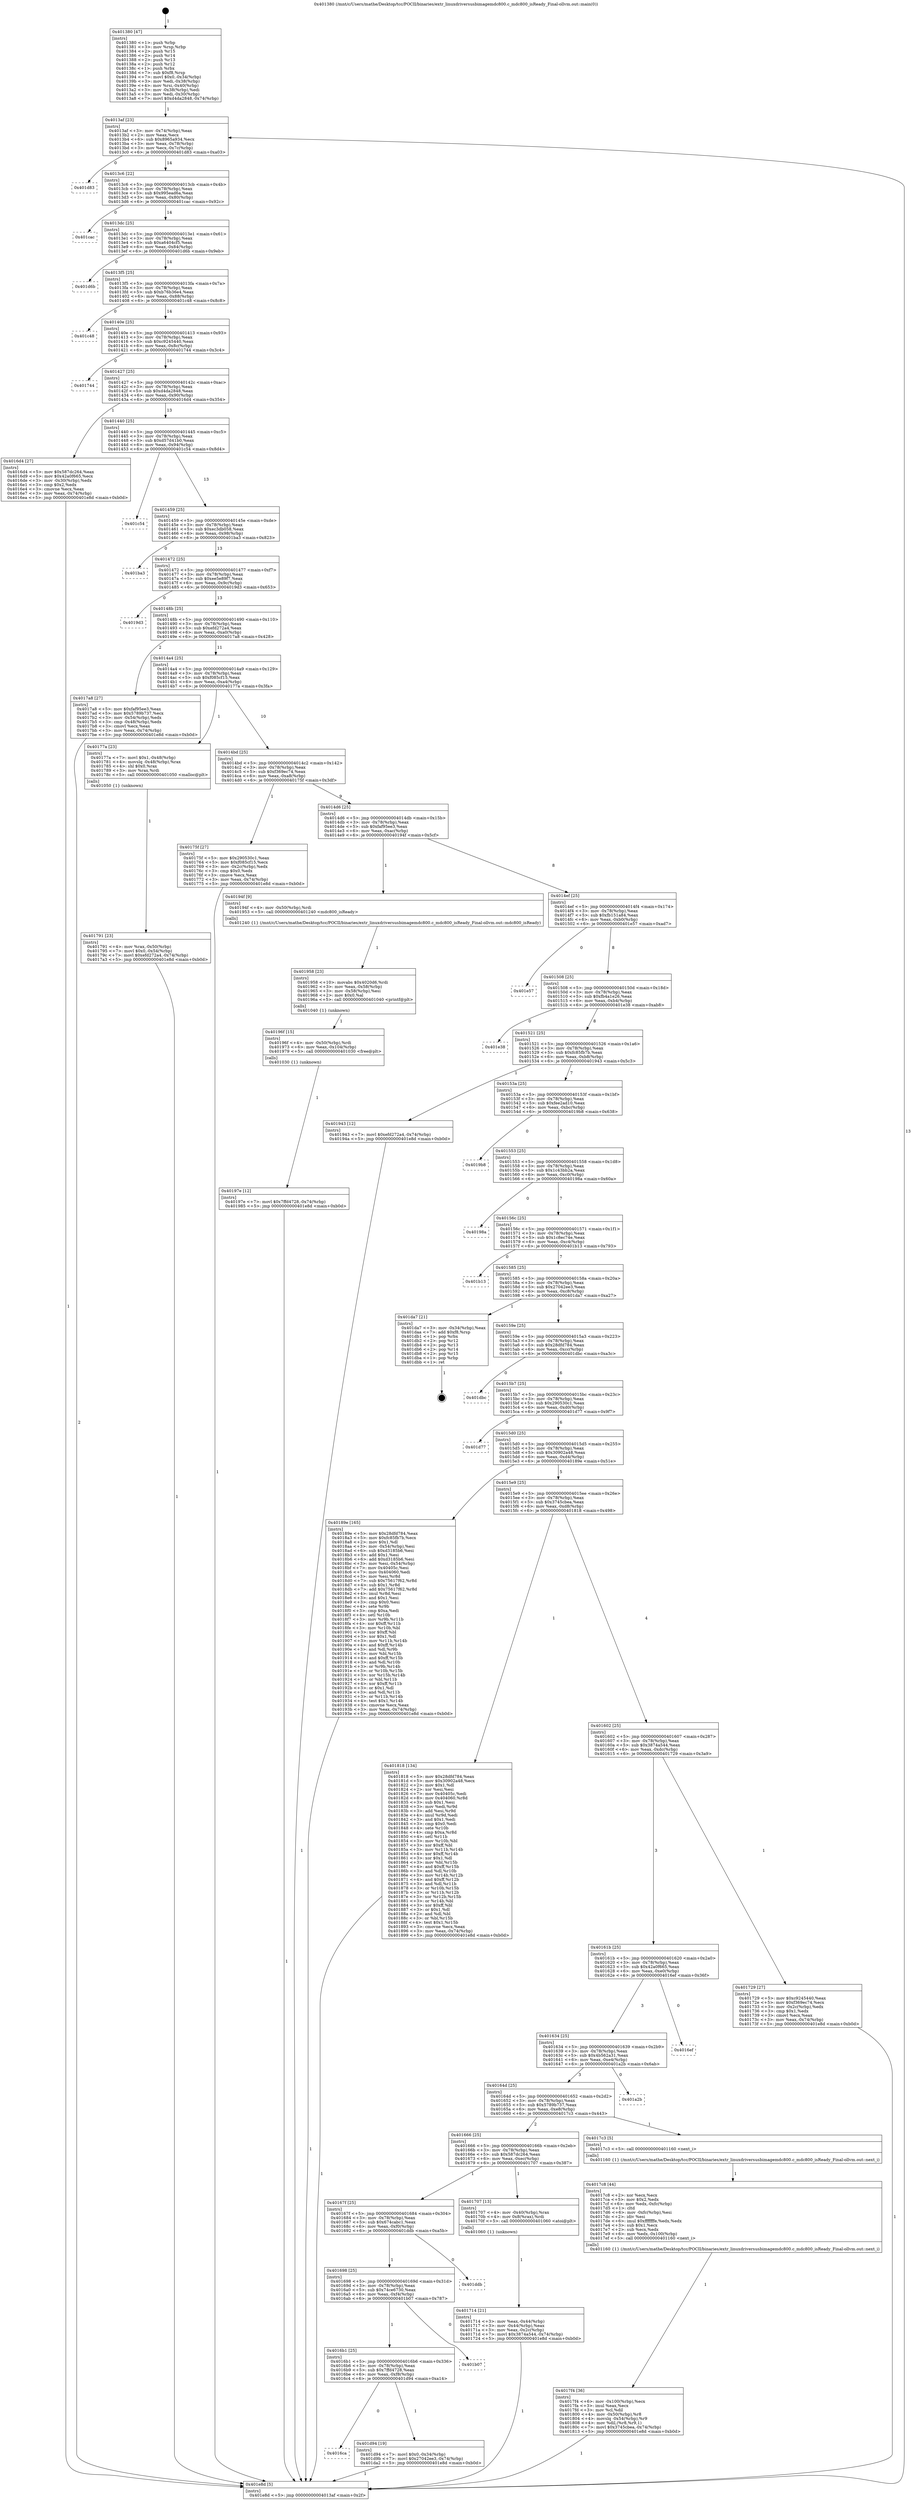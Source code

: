 digraph "0x401380" {
  label = "0x401380 (/mnt/c/Users/mathe/Desktop/tcc/POCII/binaries/extr_linuxdriversusbimagemdc800.c_mdc800_isReady_Final-ollvm.out::main(0))"
  labelloc = "t"
  node[shape=record]

  Entry [label="",width=0.3,height=0.3,shape=circle,fillcolor=black,style=filled]
  "0x4013af" [label="{
     0x4013af [23]\l
     | [instrs]\l
     &nbsp;&nbsp;0x4013af \<+3\>: mov -0x74(%rbp),%eax\l
     &nbsp;&nbsp;0x4013b2 \<+2\>: mov %eax,%ecx\l
     &nbsp;&nbsp;0x4013b4 \<+6\>: sub $0x8965a934,%ecx\l
     &nbsp;&nbsp;0x4013ba \<+3\>: mov %eax,-0x78(%rbp)\l
     &nbsp;&nbsp;0x4013bd \<+3\>: mov %ecx,-0x7c(%rbp)\l
     &nbsp;&nbsp;0x4013c0 \<+6\>: je 0000000000401d83 \<main+0xa03\>\l
  }"]
  "0x401d83" [label="{
     0x401d83\l
  }", style=dashed]
  "0x4013c6" [label="{
     0x4013c6 [22]\l
     | [instrs]\l
     &nbsp;&nbsp;0x4013c6 \<+5\>: jmp 00000000004013cb \<main+0x4b\>\l
     &nbsp;&nbsp;0x4013cb \<+3\>: mov -0x78(%rbp),%eax\l
     &nbsp;&nbsp;0x4013ce \<+5\>: sub $0x995ead6a,%eax\l
     &nbsp;&nbsp;0x4013d3 \<+3\>: mov %eax,-0x80(%rbp)\l
     &nbsp;&nbsp;0x4013d6 \<+6\>: je 0000000000401cac \<main+0x92c\>\l
  }"]
  Exit [label="",width=0.3,height=0.3,shape=circle,fillcolor=black,style=filled,peripheries=2]
  "0x401cac" [label="{
     0x401cac\l
  }", style=dashed]
  "0x4013dc" [label="{
     0x4013dc [25]\l
     | [instrs]\l
     &nbsp;&nbsp;0x4013dc \<+5\>: jmp 00000000004013e1 \<main+0x61\>\l
     &nbsp;&nbsp;0x4013e1 \<+3\>: mov -0x78(%rbp),%eax\l
     &nbsp;&nbsp;0x4013e4 \<+5\>: sub $0xa6404cf5,%eax\l
     &nbsp;&nbsp;0x4013e9 \<+6\>: mov %eax,-0x84(%rbp)\l
     &nbsp;&nbsp;0x4013ef \<+6\>: je 0000000000401d6b \<main+0x9eb\>\l
  }"]
  "0x4016ca" [label="{
     0x4016ca\l
  }", style=dashed]
  "0x401d6b" [label="{
     0x401d6b\l
  }", style=dashed]
  "0x4013f5" [label="{
     0x4013f5 [25]\l
     | [instrs]\l
     &nbsp;&nbsp;0x4013f5 \<+5\>: jmp 00000000004013fa \<main+0x7a\>\l
     &nbsp;&nbsp;0x4013fa \<+3\>: mov -0x78(%rbp),%eax\l
     &nbsp;&nbsp;0x4013fd \<+5\>: sub $0xb76b36e4,%eax\l
     &nbsp;&nbsp;0x401402 \<+6\>: mov %eax,-0x88(%rbp)\l
     &nbsp;&nbsp;0x401408 \<+6\>: je 0000000000401c48 \<main+0x8c8\>\l
  }"]
  "0x401d94" [label="{
     0x401d94 [19]\l
     | [instrs]\l
     &nbsp;&nbsp;0x401d94 \<+7\>: movl $0x0,-0x34(%rbp)\l
     &nbsp;&nbsp;0x401d9b \<+7\>: movl $0x27042ee3,-0x74(%rbp)\l
     &nbsp;&nbsp;0x401da2 \<+5\>: jmp 0000000000401e8d \<main+0xb0d\>\l
  }"]
  "0x401c48" [label="{
     0x401c48\l
  }", style=dashed]
  "0x40140e" [label="{
     0x40140e [25]\l
     | [instrs]\l
     &nbsp;&nbsp;0x40140e \<+5\>: jmp 0000000000401413 \<main+0x93\>\l
     &nbsp;&nbsp;0x401413 \<+3\>: mov -0x78(%rbp),%eax\l
     &nbsp;&nbsp;0x401416 \<+5\>: sub $0xc9245440,%eax\l
     &nbsp;&nbsp;0x40141b \<+6\>: mov %eax,-0x8c(%rbp)\l
     &nbsp;&nbsp;0x401421 \<+6\>: je 0000000000401744 \<main+0x3c4\>\l
  }"]
  "0x4016b1" [label="{
     0x4016b1 [25]\l
     | [instrs]\l
     &nbsp;&nbsp;0x4016b1 \<+5\>: jmp 00000000004016b6 \<main+0x336\>\l
     &nbsp;&nbsp;0x4016b6 \<+3\>: mov -0x78(%rbp),%eax\l
     &nbsp;&nbsp;0x4016b9 \<+5\>: sub $0x7ffd4728,%eax\l
     &nbsp;&nbsp;0x4016be \<+6\>: mov %eax,-0xf8(%rbp)\l
     &nbsp;&nbsp;0x4016c4 \<+6\>: je 0000000000401d94 \<main+0xa14\>\l
  }"]
  "0x401744" [label="{
     0x401744\l
  }", style=dashed]
  "0x401427" [label="{
     0x401427 [25]\l
     | [instrs]\l
     &nbsp;&nbsp;0x401427 \<+5\>: jmp 000000000040142c \<main+0xac\>\l
     &nbsp;&nbsp;0x40142c \<+3\>: mov -0x78(%rbp),%eax\l
     &nbsp;&nbsp;0x40142f \<+5\>: sub $0xd4da2848,%eax\l
     &nbsp;&nbsp;0x401434 \<+6\>: mov %eax,-0x90(%rbp)\l
     &nbsp;&nbsp;0x40143a \<+6\>: je 00000000004016d4 \<main+0x354\>\l
  }"]
  "0x401b07" [label="{
     0x401b07\l
  }", style=dashed]
  "0x4016d4" [label="{
     0x4016d4 [27]\l
     | [instrs]\l
     &nbsp;&nbsp;0x4016d4 \<+5\>: mov $0x587dc264,%eax\l
     &nbsp;&nbsp;0x4016d9 \<+5\>: mov $0x42a0f665,%ecx\l
     &nbsp;&nbsp;0x4016de \<+3\>: mov -0x30(%rbp),%edx\l
     &nbsp;&nbsp;0x4016e1 \<+3\>: cmp $0x2,%edx\l
     &nbsp;&nbsp;0x4016e4 \<+3\>: cmovne %ecx,%eax\l
     &nbsp;&nbsp;0x4016e7 \<+3\>: mov %eax,-0x74(%rbp)\l
     &nbsp;&nbsp;0x4016ea \<+5\>: jmp 0000000000401e8d \<main+0xb0d\>\l
  }"]
  "0x401440" [label="{
     0x401440 [25]\l
     | [instrs]\l
     &nbsp;&nbsp;0x401440 \<+5\>: jmp 0000000000401445 \<main+0xc5\>\l
     &nbsp;&nbsp;0x401445 \<+3\>: mov -0x78(%rbp),%eax\l
     &nbsp;&nbsp;0x401448 \<+5\>: sub $0xd57d41b0,%eax\l
     &nbsp;&nbsp;0x40144d \<+6\>: mov %eax,-0x94(%rbp)\l
     &nbsp;&nbsp;0x401453 \<+6\>: je 0000000000401c54 \<main+0x8d4\>\l
  }"]
  "0x401e8d" [label="{
     0x401e8d [5]\l
     | [instrs]\l
     &nbsp;&nbsp;0x401e8d \<+5\>: jmp 00000000004013af \<main+0x2f\>\l
  }"]
  "0x401380" [label="{
     0x401380 [47]\l
     | [instrs]\l
     &nbsp;&nbsp;0x401380 \<+1\>: push %rbp\l
     &nbsp;&nbsp;0x401381 \<+3\>: mov %rsp,%rbp\l
     &nbsp;&nbsp;0x401384 \<+2\>: push %r15\l
     &nbsp;&nbsp;0x401386 \<+2\>: push %r14\l
     &nbsp;&nbsp;0x401388 \<+2\>: push %r13\l
     &nbsp;&nbsp;0x40138a \<+2\>: push %r12\l
     &nbsp;&nbsp;0x40138c \<+1\>: push %rbx\l
     &nbsp;&nbsp;0x40138d \<+7\>: sub $0xf8,%rsp\l
     &nbsp;&nbsp;0x401394 \<+7\>: movl $0x0,-0x34(%rbp)\l
     &nbsp;&nbsp;0x40139b \<+3\>: mov %edi,-0x38(%rbp)\l
     &nbsp;&nbsp;0x40139e \<+4\>: mov %rsi,-0x40(%rbp)\l
     &nbsp;&nbsp;0x4013a2 \<+3\>: mov -0x38(%rbp),%edi\l
     &nbsp;&nbsp;0x4013a5 \<+3\>: mov %edi,-0x30(%rbp)\l
     &nbsp;&nbsp;0x4013a8 \<+7\>: movl $0xd4da2848,-0x74(%rbp)\l
  }"]
  "0x401698" [label="{
     0x401698 [25]\l
     | [instrs]\l
     &nbsp;&nbsp;0x401698 \<+5\>: jmp 000000000040169d \<main+0x31d\>\l
     &nbsp;&nbsp;0x40169d \<+3\>: mov -0x78(%rbp),%eax\l
     &nbsp;&nbsp;0x4016a0 \<+5\>: sub $0x74ce6730,%eax\l
     &nbsp;&nbsp;0x4016a5 \<+6\>: mov %eax,-0xf4(%rbp)\l
     &nbsp;&nbsp;0x4016ab \<+6\>: je 0000000000401b07 \<main+0x787\>\l
  }"]
  "0x401c54" [label="{
     0x401c54\l
  }", style=dashed]
  "0x401459" [label="{
     0x401459 [25]\l
     | [instrs]\l
     &nbsp;&nbsp;0x401459 \<+5\>: jmp 000000000040145e \<main+0xde\>\l
     &nbsp;&nbsp;0x40145e \<+3\>: mov -0x78(%rbp),%eax\l
     &nbsp;&nbsp;0x401461 \<+5\>: sub $0xec3db058,%eax\l
     &nbsp;&nbsp;0x401466 \<+6\>: mov %eax,-0x98(%rbp)\l
     &nbsp;&nbsp;0x40146c \<+6\>: je 0000000000401ba3 \<main+0x823\>\l
  }"]
  "0x401ddb" [label="{
     0x401ddb\l
  }", style=dashed]
  "0x401ba3" [label="{
     0x401ba3\l
  }", style=dashed]
  "0x401472" [label="{
     0x401472 [25]\l
     | [instrs]\l
     &nbsp;&nbsp;0x401472 \<+5\>: jmp 0000000000401477 \<main+0xf7\>\l
     &nbsp;&nbsp;0x401477 \<+3\>: mov -0x78(%rbp),%eax\l
     &nbsp;&nbsp;0x40147a \<+5\>: sub $0xee5e89f7,%eax\l
     &nbsp;&nbsp;0x40147f \<+6\>: mov %eax,-0x9c(%rbp)\l
     &nbsp;&nbsp;0x401485 \<+6\>: je 00000000004019d3 \<main+0x653\>\l
  }"]
  "0x40197e" [label="{
     0x40197e [12]\l
     | [instrs]\l
     &nbsp;&nbsp;0x40197e \<+7\>: movl $0x7ffd4728,-0x74(%rbp)\l
     &nbsp;&nbsp;0x401985 \<+5\>: jmp 0000000000401e8d \<main+0xb0d\>\l
  }"]
  "0x4019d3" [label="{
     0x4019d3\l
  }", style=dashed]
  "0x40148b" [label="{
     0x40148b [25]\l
     | [instrs]\l
     &nbsp;&nbsp;0x40148b \<+5\>: jmp 0000000000401490 \<main+0x110\>\l
     &nbsp;&nbsp;0x401490 \<+3\>: mov -0x78(%rbp),%eax\l
     &nbsp;&nbsp;0x401493 \<+5\>: sub $0xefd272a4,%eax\l
     &nbsp;&nbsp;0x401498 \<+6\>: mov %eax,-0xa0(%rbp)\l
     &nbsp;&nbsp;0x40149e \<+6\>: je 00000000004017a8 \<main+0x428\>\l
  }"]
  "0x40196f" [label="{
     0x40196f [15]\l
     | [instrs]\l
     &nbsp;&nbsp;0x40196f \<+4\>: mov -0x50(%rbp),%rdi\l
     &nbsp;&nbsp;0x401973 \<+6\>: mov %eax,-0x104(%rbp)\l
     &nbsp;&nbsp;0x401979 \<+5\>: call 0000000000401030 \<free@plt\>\l
     | [calls]\l
     &nbsp;&nbsp;0x401030 \{1\} (unknown)\l
  }"]
  "0x4017a8" [label="{
     0x4017a8 [27]\l
     | [instrs]\l
     &nbsp;&nbsp;0x4017a8 \<+5\>: mov $0xfaf95ee3,%eax\l
     &nbsp;&nbsp;0x4017ad \<+5\>: mov $0x5789b737,%ecx\l
     &nbsp;&nbsp;0x4017b2 \<+3\>: mov -0x54(%rbp),%edx\l
     &nbsp;&nbsp;0x4017b5 \<+3\>: cmp -0x48(%rbp),%edx\l
     &nbsp;&nbsp;0x4017b8 \<+3\>: cmovl %ecx,%eax\l
     &nbsp;&nbsp;0x4017bb \<+3\>: mov %eax,-0x74(%rbp)\l
     &nbsp;&nbsp;0x4017be \<+5\>: jmp 0000000000401e8d \<main+0xb0d\>\l
  }"]
  "0x4014a4" [label="{
     0x4014a4 [25]\l
     | [instrs]\l
     &nbsp;&nbsp;0x4014a4 \<+5\>: jmp 00000000004014a9 \<main+0x129\>\l
     &nbsp;&nbsp;0x4014a9 \<+3\>: mov -0x78(%rbp),%eax\l
     &nbsp;&nbsp;0x4014ac \<+5\>: sub $0xf085cf15,%eax\l
     &nbsp;&nbsp;0x4014b1 \<+6\>: mov %eax,-0xa4(%rbp)\l
     &nbsp;&nbsp;0x4014b7 \<+6\>: je 000000000040177a \<main+0x3fa\>\l
  }"]
  "0x401958" [label="{
     0x401958 [23]\l
     | [instrs]\l
     &nbsp;&nbsp;0x401958 \<+10\>: movabs $0x4020d6,%rdi\l
     &nbsp;&nbsp;0x401962 \<+3\>: mov %eax,-0x58(%rbp)\l
     &nbsp;&nbsp;0x401965 \<+3\>: mov -0x58(%rbp),%esi\l
     &nbsp;&nbsp;0x401968 \<+2\>: mov $0x0,%al\l
     &nbsp;&nbsp;0x40196a \<+5\>: call 0000000000401040 \<printf@plt\>\l
     | [calls]\l
     &nbsp;&nbsp;0x401040 \{1\} (unknown)\l
  }"]
  "0x40177a" [label="{
     0x40177a [23]\l
     | [instrs]\l
     &nbsp;&nbsp;0x40177a \<+7\>: movl $0x1,-0x48(%rbp)\l
     &nbsp;&nbsp;0x401781 \<+4\>: movslq -0x48(%rbp),%rax\l
     &nbsp;&nbsp;0x401785 \<+4\>: shl $0x0,%rax\l
     &nbsp;&nbsp;0x401789 \<+3\>: mov %rax,%rdi\l
     &nbsp;&nbsp;0x40178c \<+5\>: call 0000000000401050 \<malloc@plt\>\l
     | [calls]\l
     &nbsp;&nbsp;0x401050 \{1\} (unknown)\l
  }"]
  "0x4014bd" [label="{
     0x4014bd [25]\l
     | [instrs]\l
     &nbsp;&nbsp;0x4014bd \<+5\>: jmp 00000000004014c2 \<main+0x142\>\l
     &nbsp;&nbsp;0x4014c2 \<+3\>: mov -0x78(%rbp),%eax\l
     &nbsp;&nbsp;0x4014c5 \<+5\>: sub $0xf369ec74,%eax\l
     &nbsp;&nbsp;0x4014ca \<+6\>: mov %eax,-0xa8(%rbp)\l
     &nbsp;&nbsp;0x4014d0 \<+6\>: je 000000000040175f \<main+0x3df\>\l
  }"]
  "0x4017f4" [label="{
     0x4017f4 [36]\l
     | [instrs]\l
     &nbsp;&nbsp;0x4017f4 \<+6\>: mov -0x100(%rbp),%ecx\l
     &nbsp;&nbsp;0x4017fa \<+3\>: imul %eax,%ecx\l
     &nbsp;&nbsp;0x4017fd \<+3\>: mov %cl,%dil\l
     &nbsp;&nbsp;0x401800 \<+4\>: mov -0x50(%rbp),%r8\l
     &nbsp;&nbsp;0x401804 \<+4\>: movslq -0x54(%rbp),%r9\l
     &nbsp;&nbsp;0x401808 \<+4\>: mov %dil,(%r8,%r9,1)\l
     &nbsp;&nbsp;0x40180c \<+7\>: movl $0x3745cbea,-0x74(%rbp)\l
     &nbsp;&nbsp;0x401813 \<+5\>: jmp 0000000000401e8d \<main+0xb0d\>\l
  }"]
  "0x40175f" [label="{
     0x40175f [27]\l
     | [instrs]\l
     &nbsp;&nbsp;0x40175f \<+5\>: mov $0x290530c1,%eax\l
     &nbsp;&nbsp;0x401764 \<+5\>: mov $0xf085cf15,%ecx\l
     &nbsp;&nbsp;0x401769 \<+3\>: mov -0x2c(%rbp),%edx\l
     &nbsp;&nbsp;0x40176c \<+3\>: cmp $0x0,%edx\l
     &nbsp;&nbsp;0x40176f \<+3\>: cmove %ecx,%eax\l
     &nbsp;&nbsp;0x401772 \<+3\>: mov %eax,-0x74(%rbp)\l
     &nbsp;&nbsp;0x401775 \<+5\>: jmp 0000000000401e8d \<main+0xb0d\>\l
  }"]
  "0x4014d6" [label="{
     0x4014d6 [25]\l
     | [instrs]\l
     &nbsp;&nbsp;0x4014d6 \<+5\>: jmp 00000000004014db \<main+0x15b\>\l
     &nbsp;&nbsp;0x4014db \<+3\>: mov -0x78(%rbp),%eax\l
     &nbsp;&nbsp;0x4014de \<+5\>: sub $0xfaf95ee3,%eax\l
     &nbsp;&nbsp;0x4014e3 \<+6\>: mov %eax,-0xac(%rbp)\l
     &nbsp;&nbsp;0x4014e9 \<+6\>: je 000000000040194f \<main+0x5cf\>\l
  }"]
  "0x4017c8" [label="{
     0x4017c8 [44]\l
     | [instrs]\l
     &nbsp;&nbsp;0x4017c8 \<+2\>: xor %ecx,%ecx\l
     &nbsp;&nbsp;0x4017ca \<+5\>: mov $0x2,%edx\l
     &nbsp;&nbsp;0x4017cf \<+6\>: mov %edx,-0xfc(%rbp)\l
     &nbsp;&nbsp;0x4017d5 \<+1\>: cltd\l
     &nbsp;&nbsp;0x4017d6 \<+6\>: mov -0xfc(%rbp),%esi\l
     &nbsp;&nbsp;0x4017dc \<+2\>: idiv %esi\l
     &nbsp;&nbsp;0x4017de \<+6\>: imul $0xfffffffe,%edx,%edx\l
     &nbsp;&nbsp;0x4017e4 \<+3\>: sub $0x1,%ecx\l
     &nbsp;&nbsp;0x4017e7 \<+2\>: sub %ecx,%edx\l
     &nbsp;&nbsp;0x4017e9 \<+6\>: mov %edx,-0x100(%rbp)\l
     &nbsp;&nbsp;0x4017ef \<+5\>: call 0000000000401160 \<next_i\>\l
     | [calls]\l
     &nbsp;&nbsp;0x401160 \{1\} (/mnt/c/Users/mathe/Desktop/tcc/POCII/binaries/extr_linuxdriversusbimagemdc800.c_mdc800_isReady_Final-ollvm.out::next_i)\l
  }"]
  "0x40194f" [label="{
     0x40194f [9]\l
     | [instrs]\l
     &nbsp;&nbsp;0x40194f \<+4\>: mov -0x50(%rbp),%rdi\l
     &nbsp;&nbsp;0x401953 \<+5\>: call 0000000000401240 \<mdc800_isReady\>\l
     | [calls]\l
     &nbsp;&nbsp;0x401240 \{1\} (/mnt/c/Users/mathe/Desktop/tcc/POCII/binaries/extr_linuxdriversusbimagemdc800.c_mdc800_isReady_Final-ollvm.out::mdc800_isReady)\l
  }"]
  "0x4014ef" [label="{
     0x4014ef [25]\l
     | [instrs]\l
     &nbsp;&nbsp;0x4014ef \<+5\>: jmp 00000000004014f4 \<main+0x174\>\l
     &nbsp;&nbsp;0x4014f4 \<+3\>: mov -0x78(%rbp),%eax\l
     &nbsp;&nbsp;0x4014f7 \<+5\>: sub $0xfb151a84,%eax\l
     &nbsp;&nbsp;0x4014fc \<+6\>: mov %eax,-0xb0(%rbp)\l
     &nbsp;&nbsp;0x401502 \<+6\>: je 0000000000401e57 \<main+0xad7\>\l
  }"]
  "0x401791" [label="{
     0x401791 [23]\l
     | [instrs]\l
     &nbsp;&nbsp;0x401791 \<+4\>: mov %rax,-0x50(%rbp)\l
     &nbsp;&nbsp;0x401795 \<+7\>: movl $0x0,-0x54(%rbp)\l
     &nbsp;&nbsp;0x40179c \<+7\>: movl $0xefd272a4,-0x74(%rbp)\l
     &nbsp;&nbsp;0x4017a3 \<+5\>: jmp 0000000000401e8d \<main+0xb0d\>\l
  }"]
  "0x401e57" [label="{
     0x401e57\l
  }", style=dashed]
  "0x401508" [label="{
     0x401508 [25]\l
     | [instrs]\l
     &nbsp;&nbsp;0x401508 \<+5\>: jmp 000000000040150d \<main+0x18d\>\l
     &nbsp;&nbsp;0x40150d \<+3\>: mov -0x78(%rbp),%eax\l
     &nbsp;&nbsp;0x401510 \<+5\>: sub $0xfb4a1e26,%eax\l
     &nbsp;&nbsp;0x401515 \<+6\>: mov %eax,-0xb4(%rbp)\l
     &nbsp;&nbsp;0x40151b \<+6\>: je 0000000000401e38 \<main+0xab8\>\l
  }"]
  "0x401714" [label="{
     0x401714 [21]\l
     | [instrs]\l
     &nbsp;&nbsp;0x401714 \<+3\>: mov %eax,-0x44(%rbp)\l
     &nbsp;&nbsp;0x401717 \<+3\>: mov -0x44(%rbp),%eax\l
     &nbsp;&nbsp;0x40171a \<+3\>: mov %eax,-0x2c(%rbp)\l
     &nbsp;&nbsp;0x40171d \<+7\>: movl $0x3874a544,-0x74(%rbp)\l
     &nbsp;&nbsp;0x401724 \<+5\>: jmp 0000000000401e8d \<main+0xb0d\>\l
  }"]
  "0x401e38" [label="{
     0x401e38\l
  }", style=dashed]
  "0x401521" [label="{
     0x401521 [25]\l
     | [instrs]\l
     &nbsp;&nbsp;0x401521 \<+5\>: jmp 0000000000401526 \<main+0x1a6\>\l
     &nbsp;&nbsp;0x401526 \<+3\>: mov -0x78(%rbp),%eax\l
     &nbsp;&nbsp;0x401529 \<+5\>: sub $0xfc85fb7b,%eax\l
     &nbsp;&nbsp;0x40152e \<+6\>: mov %eax,-0xb8(%rbp)\l
     &nbsp;&nbsp;0x401534 \<+6\>: je 0000000000401943 \<main+0x5c3\>\l
  }"]
  "0x40167f" [label="{
     0x40167f [25]\l
     | [instrs]\l
     &nbsp;&nbsp;0x40167f \<+5\>: jmp 0000000000401684 \<main+0x304\>\l
     &nbsp;&nbsp;0x401684 \<+3\>: mov -0x78(%rbp),%eax\l
     &nbsp;&nbsp;0x401687 \<+5\>: sub $0x674cabc1,%eax\l
     &nbsp;&nbsp;0x40168c \<+6\>: mov %eax,-0xf0(%rbp)\l
     &nbsp;&nbsp;0x401692 \<+6\>: je 0000000000401ddb \<main+0xa5b\>\l
  }"]
  "0x401943" [label="{
     0x401943 [12]\l
     | [instrs]\l
     &nbsp;&nbsp;0x401943 \<+7\>: movl $0xefd272a4,-0x74(%rbp)\l
     &nbsp;&nbsp;0x40194a \<+5\>: jmp 0000000000401e8d \<main+0xb0d\>\l
  }"]
  "0x40153a" [label="{
     0x40153a [25]\l
     | [instrs]\l
     &nbsp;&nbsp;0x40153a \<+5\>: jmp 000000000040153f \<main+0x1bf\>\l
     &nbsp;&nbsp;0x40153f \<+3\>: mov -0x78(%rbp),%eax\l
     &nbsp;&nbsp;0x401542 \<+5\>: sub $0xfee2ad10,%eax\l
     &nbsp;&nbsp;0x401547 \<+6\>: mov %eax,-0xbc(%rbp)\l
     &nbsp;&nbsp;0x40154d \<+6\>: je 00000000004019b8 \<main+0x638\>\l
  }"]
  "0x401707" [label="{
     0x401707 [13]\l
     | [instrs]\l
     &nbsp;&nbsp;0x401707 \<+4\>: mov -0x40(%rbp),%rax\l
     &nbsp;&nbsp;0x40170b \<+4\>: mov 0x8(%rax),%rdi\l
     &nbsp;&nbsp;0x40170f \<+5\>: call 0000000000401060 \<atoi@plt\>\l
     | [calls]\l
     &nbsp;&nbsp;0x401060 \{1\} (unknown)\l
  }"]
  "0x4019b8" [label="{
     0x4019b8\l
  }", style=dashed]
  "0x401553" [label="{
     0x401553 [25]\l
     | [instrs]\l
     &nbsp;&nbsp;0x401553 \<+5\>: jmp 0000000000401558 \<main+0x1d8\>\l
     &nbsp;&nbsp;0x401558 \<+3\>: mov -0x78(%rbp),%eax\l
     &nbsp;&nbsp;0x40155b \<+5\>: sub $0x1c43bb2a,%eax\l
     &nbsp;&nbsp;0x401560 \<+6\>: mov %eax,-0xc0(%rbp)\l
     &nbsp;&nbsp;0x401566 \<+6\>: je 000000000040198a \<main+0x60a\>\l
  }"]
  "0x401666" [label="{
     0x401666 [25]\l
     | [instrs]\l
     &nbsp;&nbsp;0x401666 \<+5\>: jmp 000000000040166b \<main+0x2eb\>\l
     &nbsp;&nbsp;0x40166b \<+3\>: mov -0x78(%rbp),%eax\l
     &nbsp;&nbsp;0x40166e \<+5\>: sub $0x587dc264,%eax\l
     &nbsp;&nbsp;0x401673 \<+6\>: mov %eax,-0xec(%rbp)\l
     &nbsp;&nbsp;0x401679 \<+6\>: je 0000000000401707 \<main+0x387\>\l
  }"]
  "0x40198a" [label="{
     0x40198a\l
  }", style=dashed]
  "0x40156c" [label="{
     0x40156c [25]\l
     | [instrs]\l
     &nbsp;&nbsp;0x40156c \<+5\>: jmp 0000000000401571 \<main+0x1f1\>\l
     &nbsp;&nbsp;0x401571 \<+3\>: mov -0x78(%rbp),%eax\l
     &nbsp;&nbsp;0x401574 \<+5\>: sub $0x1c8ec74e,%eax\l
     &nbsp;&nbsp;0x401579 \<+6\>: mov %eax,-0xc4(%rbp)\l
     &nbsp;&nbsp;0x40157f \<+6\>: je 0000000000401b13 \<main+0x793\>\l
  }"]
  "0x4017c3" [label="{
     0x4017c3 [5]\l
     | [instrs]\l
     &nbsp;&nbsp;0x4017c3 \<+5\>: call 0000000000401160 \<next_i\>\l
     | [calls]\l
     &nbsp;&nbsp;0x401160 \{1\} (/mnt/c/Users/mathe/Desktop/tcc/POCII/binaries/extr_linuxdriversusbimagemdc800.c_mdc800_isReady_Final-ollvm.out::next_i)\l
  }"]
  "0x401b13" [label="{
     0x401b13\l
  }", style=dashed]
  "0x401585" [label="{
     0x401585 [25]\l
     | [instrs]\l
     &nbsp;&nbsp;0x401585 \<+5\>: jmp 000000000040158a \<main+0x20a\>\l
     &nbsp;&nbsp;0x40158a \<+3\>: mov -0x78(%rbp),%eax\l
     &nbsp;&nbsp;0x40158d \<+5\>: sub $0x27042ee3,%eax\l
     &nbsp;&nbsp;0x401592 \<+6\>: mov %eax,-0xc8(%rbp)\l
     &nbsp;&nbsp;0x401598 \<+6\>: je 0000000000401da7 \<main+0xa27\>\l
  }"]
  "0x40164d" [label="{
     0x40164d [25]\l
     | [instrs]\l
     &nbsp;&nbsp;0x40164d \<+5\>: jmp 0000000000401652 \<main+0x2d2\>\l
     &nbsp;&nbsp;0x401652 \<+3\>: mov -0x78(%rbp),%eax\l
     &nbsp;&nbsp;0x401655 \<+5\>: sub $0x5789b737,%eax\l
     &nbsp;&nbsp;0x40165a \<+6\>: mov %eax,-0xe8(%rbp)\l
     &nbsp;&nbsp;0x401660 \<+6\>: je 00000000004017c3 \<main+0x443\>\l
  }"]
  "0x401da7" [label="{
     0x401da7 [21]\l
     | [instrs]\l
     &nbsp;&nbsp;0x401da7 \<+3\>: mov -0x34(%rbp),%eax\l
     &nbsp;&nbsp;0x401daa \<+7\>: add $0xf8,%rsp\l
     &nbsp;&nbsp;0x401db1 \<+1\>: pop %rbx\l
     &nbsp;&nbsp;0x401db2 \<+2\>: pop %r12\l
     &nbsp;&nbsp;0x401db4 \<+2\>: pop %r13\l
     &nbsp;&nbsp;0x401db6 \<+2\>: pop %r14\l
     &nbsp;&nbsp;0x401db8 \<+2\>: pop %r15\l
     &nbsp;&nbsp;0x401dba \<+1\>: pop %rbp\l
     &nbsp;&nbsp;0x401dbb \<+1\>: ret\l
  }"]
  "0x40159e" [label="{
     0x40159e [25]\l
     | [instrs]\l
     &nbsp;&nbsp;0x40159e \<+5\>: jmp 00000000004015a3 \<main+0x223\>\l
     &nbsp;&nbsp;0x4015a3 \<+3\>: mov -0x78(%rbp),%eax\l
     &nbsp;&nbsp;0x4015a6 \<+5\>: sub $0x28dfd784,%eax\l
     &nbsp;&nbsp;0x4015ab \<+6\>: mov %eax,-0xcc(%rbp)\l
     &nbsp;&nbsp;0x4015b1 \<+6\>: je 0000000000401dbc \<main+0xa3c\>\l
  }"]
  "0x401a2b" [label="{
     0x401a2b\l
  }", style=dashed]
  "0x401dbc" [label="{
     0x401dbc\l
  }", style=dashed]
  "0x4015b7" [label="{
     0x4015b7 [25]\l
     | [instrs]\l
     &nbsp;&nbsp;0x4015b7 \<+5\>: jmp 00000000004015bc \<main+0x23c\>\l
     &nbsp;&nbsp;0x4015bc \<+3\>: mov -0x78(%rbp),%eax\l
     &nbsp;&nbsp;0x4015bf \<+5\>: sub $0x290530c1,%eax\l
     &nbsp;&nbsp;0x4015c4 \<+6\>: mov %eax,-0xd0(%rbp)\l
     &nbsp;&nbsp;0x4015ca \<+6\>: je 0000000000401d77 \<main+0x9f7\>\l
  }"]
  "0x401634" [label="{
     0x401634 [25]\l
     | [instrs]\l
     &nbsp;&nbsp;0x401634 \<+5\>: jmp 0000000000401639 \<main+0x2b9\>\l
     &nbsp;&nbsp;0x401639 \<+3\>: mov -0x78(%rbp),%eax\l
     &nbsp;&nbsp;0x40163c \<+5\>: sub $0x4b562a31,%eax\l
     &nbsp;&nbsp;0x401641 \<+6\>: mov %eax,-0xe4(%rbp)\l
     &nbsp;&nbsp;0x401647 \<+6\>: je 0000000000401a2b \<main+0x6ab\>\l
  }"]
  "0x401d77" [label="{
     0x401d77\l
  }", style=dashed]
  "0x4015d0" [label="{
     0x4015d0 [25]\l
     | [instrs]\l
     &nbsp;&nbsp;0x4015d0 \<+5\>: jmp 00000000004015d5 \<main+0x255\>\l
     &nbsp;&nbsp;0x4015d5 \<+3\>: mov -0x78(%rbp),%eax\l
     &nbsp;&nbsp;0x4015d8 \<+5\>: sub $0x30902a48,%eax\l
     &nbsp;&nbsp;0x4015dd \<+6\>: mov %eax,-0xd4(%rbp)\l
     &nbsp;&nbsp;0x4015e3 \<+6\>: je 000000000040189e \<main+0x51e\>\l
  }"]
  "0x4016ef" [label="{
     0x4016ef\l
  }", style=dashed]
  "0x40189e" [label="{
     0x40189e [165]\l
     | [instrs]\l
     &nbsp;&nbsp;0x40189e \<+5\>: mov $0x28dfd784,%eax\l
     &nbsp;&nbsp;0x4018a3 \<+5\>: mov $0xfc85fb7b,%ecx\l
     &nbsp;&nbsp;0x4018a8 \<+2\>: mov $0x1,%dl\l
     &nbsp;&nbsp;0x4018aa \<+3\>: mov -0x54(%rbp),%esi\l
     &nbsp;&nbsp;0x4018ad \<+6\>: sub $0xd3185b6,%esi\l
     &nbsp;&nbsp;0x4018b3 \<+3\>: add $0x1,%esi\l
     &nbsp;&nbsp;0x4018b6 \<+6\>: add $0xd3185b6,%esi\l
     &nbsp;&nbsp;0x4018bc \<+3\>: mov %esi,-0x54(%rbp)\l
     &nbsp;&nbsp;0x4018bf \<+7\>: mov 0x40405c,%esi\l
     &nbsp;&nbsp;0x4018c6 \<+7\>: mov 0x404060,%edi\l
     &nbsp;&nbsp;0x4018cd \<+3\>: mov %esi,%r8d\l
     &nbsp;&nbsp;0x4018d0 \<+7\>: sub $0x75617f62,%r8d\l
     &nbsp;&nbsp;0x4018d7 \<+4\>: sub $0x1,%r8d\l
     &nbsp;&nbsp;0x4018db \<+7\>: add $0x75617f62,%r8d\l
     &nbsp;&nbsp;0x4018e2 \<+4\>: imul %r8d,%esi\l
     &nbsp;&nbsp;0x4018e6 \<+3\>: and $0x1,%esi\l
     &nbsp;&nbsp;0x4018e9 \<+3\>: cmp $0x0,%esi\l
     &nbsp;&nbsp;0x4018ec \<+4\>: sete %r9b\l
     &nbsp;&nbsp;0x4018f0 \<+3\>: cmp $0xa,%edi\l
     &nbsp;&nbsp;0x4018f3 \<+4\>: setl %r10b\l
     &nbsp;&nbsp;0x4018f7 \<+3\>: mov %r9b,%r11b\l
     &nbsp;&nbsp;0x4018fa \<+4\>: xor $0xff,%r11b\l
     &nbsp;&nbsp;0x4018fe \<+3\>: mov %r10b,%bl\l
     &nbsp;&nbsp;0x401901 \<+3\>: xor $0xff,%bl\l
     &nbsp;&nbsp;0x401904 \<+3\>: xor $0x1,%dl\l
     &nbsp;&nbsp;0x401907 \<+3\>: mov %r11b,%r14b\l
     &nbsp;&nbsp;0x40190a \<+4\>: and $0xff,%r14b\l
     &nbsp;&nbsp;0x40190e \<+3\>: and %dl,%r9b\l
     &nbsp;&nbsp;0x401911 \<+3\>: mov %bl,%r15b\l
     &nbsp;&nbsp;0x401914 \<+4\>: and $0xff,%r15b\l
     &nbsp;&nbsp;0x401918 \<+3\>: and %dl,%r10b\l
     &nbsp;&nbsp;0x40191b \<+3\>: or %r9b,%r14b\l
     &nbsp;&nbsp;0x40191e \<+3\>: or %r10b,%r15b\l
     &nbsp;&nbsp;0x401921 \<+3\>: xor %r15b,%r14b\l
     &nbsp;&nbsp;0x401924 \<+3\>: or %bl,%r11b\l
     &nbsp;&nbsp;0x401927 \<+4\>: xor $0xff,%r11b\l
     &nbsp;&nbsp;0x40192b \<+3\>: or $0x1,%dl\l
     &nbsp;&nbsp;0x40192e \<+3\>: and %dl,%r11b\l
     &nbsp;&nbsp;0x401931 \<+3\>: or %r11b,%r14b\l
     &nbsp;&nbsp;0x401934 \<+4\>: test $0x1,%r14b\l
     &nbsp;&nbsp;0x401938 \<+3\>: cmovne %ecx,%eax\l
     &nbsp;&nbsp;0x40193b \<+3\>: mov %eax,-0x74(%rbp)\l
     &nbsp;&nbsp;0x40193e \<+5\>: jmp 0000000000401e8d \<main+0xb0d\>\l
  }"]
  "0x4015e9" [label="{
     0x4015e9 [25]\l
     | [instrs]\l
     &nbsp;&nbsp;0x4015e9 \<+5\>: jmp 00000000004015ee \<main+0x26e\>\l
     &nbsp;&nbsp;0x4015ee \<+3\>: mov -0x78(%rbp),%eax\l
     &nbsp;&nbsp;0x4015f1 \<+5\>: sub $0x3745cbea,%eax\l
     &nbsp;&nbsp;0x4015f6 \<+6\>: mov %eax,-0xd8(%rbp)\l
     &nbsp;&nbsp;0x4015fc \<+6\>: je 0000000000401818 \<main+0x498\>\l
  }"]
  "0x40161b" [label="{
     0x40161b [25]\l
     | [instrs]\l
     &nbsp;&nbsp;0x40161b \<+5\>: jmp 0000000000401620 \<main+0x2a0\>\l
     &nbsp;&nbsp;0x401620 \<+3\>: mov -0x78(%rbp),%eax\l
     &nbsp;&nbsp;0x401623 \<+5\>: sub $0x42a0f665,%eax\l
     &nbsp;&nbsp;0x401628 \<+6\>: mov %eax,-0xe0(%rbp)\l
     &nbsp;&nbsp;0x40162e \<+6\>: je 00000000004016ef \<main+0x36f\>\l
  }"]
  "0x401818" [label="{
     0x401818 [134]\l
     | [instrs]\l
     &nbsp;&nbsp;0x401818 \<+5\>: mov $0x28dfd784,%eax\l
     &nbsp;&nbsp;0x40181d \<+5\>: mov $0x30902a48,%ecx\l
     &nbsp;&nbsp;0x401822 \<+2\>: mov $0x1,%dl\l
     &nbsp;&nbsp;0x401824 \<+2\>: xor %esi,%esi\l
     &nbsp;&nbsp;0x401826 \<+7\>: mov 0x40405c,%edi\l
     &nbsp;&nbsp;0x40182d \<+8\>: mov 0x404060,%r8d\l
     &nbsp;&nbsp;0x401835 \<+3\>: sub $0x1,%esi\l
     &nbsp;&nbsp;0x401838 \<+3\>: mov %edi,%r9d\l
     &nbsp;&nbsp;0x40183b \<+3\>: add %esi,%r9d\l
     &nbsp;&nbsp;0x40183e \<+4\>: imul %r9d,%edi\l
     &nbsp;&nbsp;0x401842 \<+3\>: and $0x1,%edi\l
     &nbsp;&nbsp;0x401845 \<+3\>: cmp $0x0,%edi\l
     &nbsp;&nbsp;0x401848 \<+4\>: sete %r10b\l
     &nbsp;&nbsp;0x40184c \<+4\>: cmp $0xa,%r8d\l
     &nbsp;&nbsp;0x401850 \<+4\>: setl %r11b\l
     &nbsp;&nbsp;0x401854 \<+3\>: mov %r10b,%bl\l
     &nbsp;&nbsp;0x401857 \<+3\>: xor $0xff,%bl\l
     &nbsp;&nbsp;0x40185a \<+3\>: mov %r11b,%r14b\l
     &nbsp;&nbsp;0x40185d \<+4\>: xor $0xff,%r14b\l
     &nbsp;&nbsp;0x401861 \<+3\>: xor $0x1,%dl\l
     &nbsp;&nbsp;0x401864 \<+3\>: mov %bl,%r15b\l
     &nbsp;&nbsp;0x401867 \<+4\>: and $0xff,%r15b\l
     &nbsp;&nbsp;0x40186b \<+3\>: and %dl,%r10b\l
     &nbsp;&nbsp;0x40186e \<+3\>: mov %r14b,%r12b\l
     &nbsp;&nbsp;0x401871 \<+4\>: and $0xff,%r12b\l
     &nbsp;&nbsp;0x401875 \<+3\>: and %dl,%r11b\l
     &nbsp;&nbsp;0x401878 \<+3\>: or %r10b,%r15b\l
     &nbsp;&nbsp;0x40187b \<+3\>: or %r11b,%r12b\l
     &nbsp;&nbsp;0x40187e \<+3\>: xor %r12b,%r15b\l
     &nbsp;&nbsp;0x401881 \<+3\>: or %r14b,%bl\l
     &nbsp;&nbsp;0x401884 \<+3\>: xor $0xff,%bl\l
     &nbsp;&nbsp;0x401887 \<+3\>: or $0x1,%dl\l
     &nbsp;&nbsp;0x40188a \<+2\>: and %dl,%bl\l
     &nbsp;&nbsp;0x40188c \<+3\>: or %bl,%r15b\l
     &nbsp;&nbsp;0x40188f \<+4\>: test $0x1,%r15b\l
     &nbsp;&nbsp;0x401893 \<+3\>: cmovne %ecx,%eax\l
     &nbsp;&nbsp;0x401896 \<+3\>: mov %eax,-0x74(%rbp)\l
     &nbsp;&nbsp;0x401899 \<+5\>: jmp 0000000000401e8d \<main+0xb0d\>\l
  }"]
  "0x401602" [label="{
     0x401602 [25]\l
     | [instrs]\l
     &nbsp;&nbsp;0x401602 \<+5\>: jmp 0000000000401607 \<main+0x287\>\l
     &nbsp;&nbsp;0x401607 \<+3\>: mov -0x78(%rbp),%eax\l
     &nbsp;&nbsp;0x40160a \<+5\>: sub $0x3874a544,%eax\l
     &nbsp;&nbsp;0x40160f \<+6\>: mov %eax,-0xdc(%rbp)\l
     &nbsp;&nbsp;0x401615 \<+6\>: je 0000000000401729 \<main+0x3a9\>\l
  }"]
  "0x401729" [label="{
     0x401729 [27]\l
     | [instrs]\l
     &nbsp;&nbsp;0x401729 \<+5\>: mov $0xc9245440,%eax\l
     &nbsp;&nbsp;0x40172e \<+5\>: mov $0xf369ec74,%ecx\l
     &nbsp;&nbsp;0x401733 \<+3\>: mov -0x2c(%rbp),%edx\l
     &nbsp;&nbsp;0x401736 \<+3\>: cmp $0x1,%edx\l
     &nbsp;&nbsp;0x401739 \<+3\>: cmovl %ecx,%eax\l
     &nbsp;&nbsp;0x40173c \<+3\>: mov %eax,-0x74(%rbp)\l
     &nbsp;&nbsp;0x40173f \<+5\>: jmp 0000000000401e8d \<main+0xb0d\>\l
  }"]
  Entry -> "0x401380" [label=" 1"]
  "0x4013af" -> "0x401d83" [label=" 0"]
  "0x4013af" -> "0x4013c6" [label=" 14"]
  "0x401da7" -> Exit [label=" 1"]
  "0x4013c6" -> "0x401cac" [label=" 0"]
  "0x4013c6" -> "0x4013dc" [label=" 14"]
  "0x401d94" -> "0x401e8d" [label=" 1"]
  "0x4013dc" -> "0x401d6b" [label=" 0"]
  "0x4013dc" -> "0x4013f5" [label=" 14"]
  "0x4016b1" -> "0x4016ca" [label=" 0"]
  "0x4013f5" -> "0x401c48" [label=" 0"]
  "0x4013f5" -> "0x40140e" [label=" 14"]
  "0x4016b1" -> "0x401d94" [label=" 1"]
  "0x40140e" -> "0x401744" [label=" 0"]
  "0x40140e" -> "0x401427" [label=" 14"]
  "0x401698" -> "0x4016b1" [label=" 1"]
  "0x401427" -> "0x4016d4" [label=" 1"]
  "0x401427" -> "0x401440" [label=" 13"]
  "0x4016d4" -> "0x401e8d" [label=" 1"]
  "0x401380" -> "0x4013af" [label=" 1"]
  "0x401e8d" -> "0x4013af" [label=" 13"]
  "0x401698" -> "0x401b07" [label=" 0"]
  "0x401440" -> "0x401c54" [label=" 0"]
  "0x401440" -> "0x401459" [label=" 13"]
  "0x40167f" -> "0x401698" [label=" 1"]
  "0x401459" -> "0x401ba3" [label=" 0"]
  "0x401459" -> "0x401472" [label=" 13"]
  "0x40167f" -> "0x401ddb" [label=" 0"]
  "0x401472" -> "0x4019d3" [label=" 0"]
  "0x401472" -> "0x40148b" [label=" 13"]
  "0x40197e" -> "0x401e8d" [label=" 1"]
  "0x40148b" -> "0x4017a8" [label=" 2"]
  "0x40148b" -> "0x4014a4" [label=" 11"]
  "0x40196f" -> "0x40197e" [label=" 1"]
  "0x4014a4" -> "0x40177a" [label=" 1"]
  "0x4014a4" -> "0x4014bd" [label=" 10"]
  "0x401958" -> "0x40196f" [label=" 1"]
  "0x4014bd" -> "0x40175f" [label=" 1"]
  "0x4014bd" -> "0x4014d6" [label=" 9"]
  "0x40194f" -> "0x401958" [label=" 1"]
  "0x4014d6" -> "0x40194f" [label=" 1"]
  "0x4014d6" -> "0x4014ef" [label=" 8"]
  "0x401943" -> "0x401e8d" [label=" 1"]
  "0x4014ef" -> "0x401e57" [label=" 0"]
  "0x4014ef" -> "0x401508" [label=" 8"]
  "0x40189e" -> "0x401e8d" [label=" 1"]
  "0x401508" -> "0x401e38" [label=" 0"]
  "0x401508" -> "0x401521" [label=" 8"]
  "0x401818" -> "0x401e8d" [label=" 1"]
  "0x401521" -> "0x401943" [label=" 1"]
  "0x401521" -> "0x40153a" [label=" 7"]
  "0x4017f4" -> "0x401e8d" [label=" 1"]
  "0x40153a" -> "0x4019b8" [label=" 0"]
  "0x40153a" -> "0x401553" [label=" 7"]
  "0x4017c8" -> "0x4017f4" [label=" 1"]
  "0x401553" -> "0x40198a" [label=" 0"]
  "0x401553" -> "0x40156c" [label=" 7"]
  "0x4017a8" -> "0x401e8d" [label=" 2"]
  "0x40156c" -> "0x401b13" [label=" 0"]
  "0x40156c" -> "0x401585" [label=" 7"]
  "0x401791" -> "0x401e8d" [label=" 1"]
  "0x401585" -> "0x401da7" [label=" 1"]
  "0x401585" -> "0x40159e" [label=" 6"]
  "0x40175f" -> "0x401e8d" [label=" 1"]
  "0x40159e" -> "0x401dbc" [label=" 0"]
  "0x40159e" -> "0x4015b7" [label=" 6"]
  "0x401729" -> "0x401e8d" [label=" 1"]
  "0x4015b7" -> "0x401d77" [label=" 0"]
  "0x4015b7" -> "0x4015d0" [label=" 6"]
  "0x401707" -> "0x401714" [label=" 1"]
  "0x4015d0" -> "0x40189e" [label=" 1"]
  "0x4015d0" -> "0x4015e9" [label=" 5"]
  "0x401666" -> "0x40167f" [label=" 1"]
  "0x4015e9" -> "0x401818" [label=" 1"]
  "0x4015e9" -> "0x401602" [label=" 4"]
  "0x4017c3" -> "0x4017c8" [label=" 1"]
  "0x401602" -> "0x401729" [label=" 1"]
  "0x401602" -> "0x40161b" [label=" 3"]
  "0x401666" -> "0x401707" [label=" 1"]
  "0x40161b" -> "0x4016ef" [label=" 0"]
  "0x40161b" -> "0x401634" [label=" 3"]
  "0x401714" -> "0x401e8d" [label=" 1"]
  "0x401634" -> "0x401a2b" [label=" 0"]
  "0x401634" -> "0x40164d" [label=" 3"]
  "0x40177a" -> "0x401791" [label=" 1"]
  "0x40164d" -> "0x4017c3" [label=" 1"]
  "0x40164d" -> "0x401666" [label=" 2"]
}
